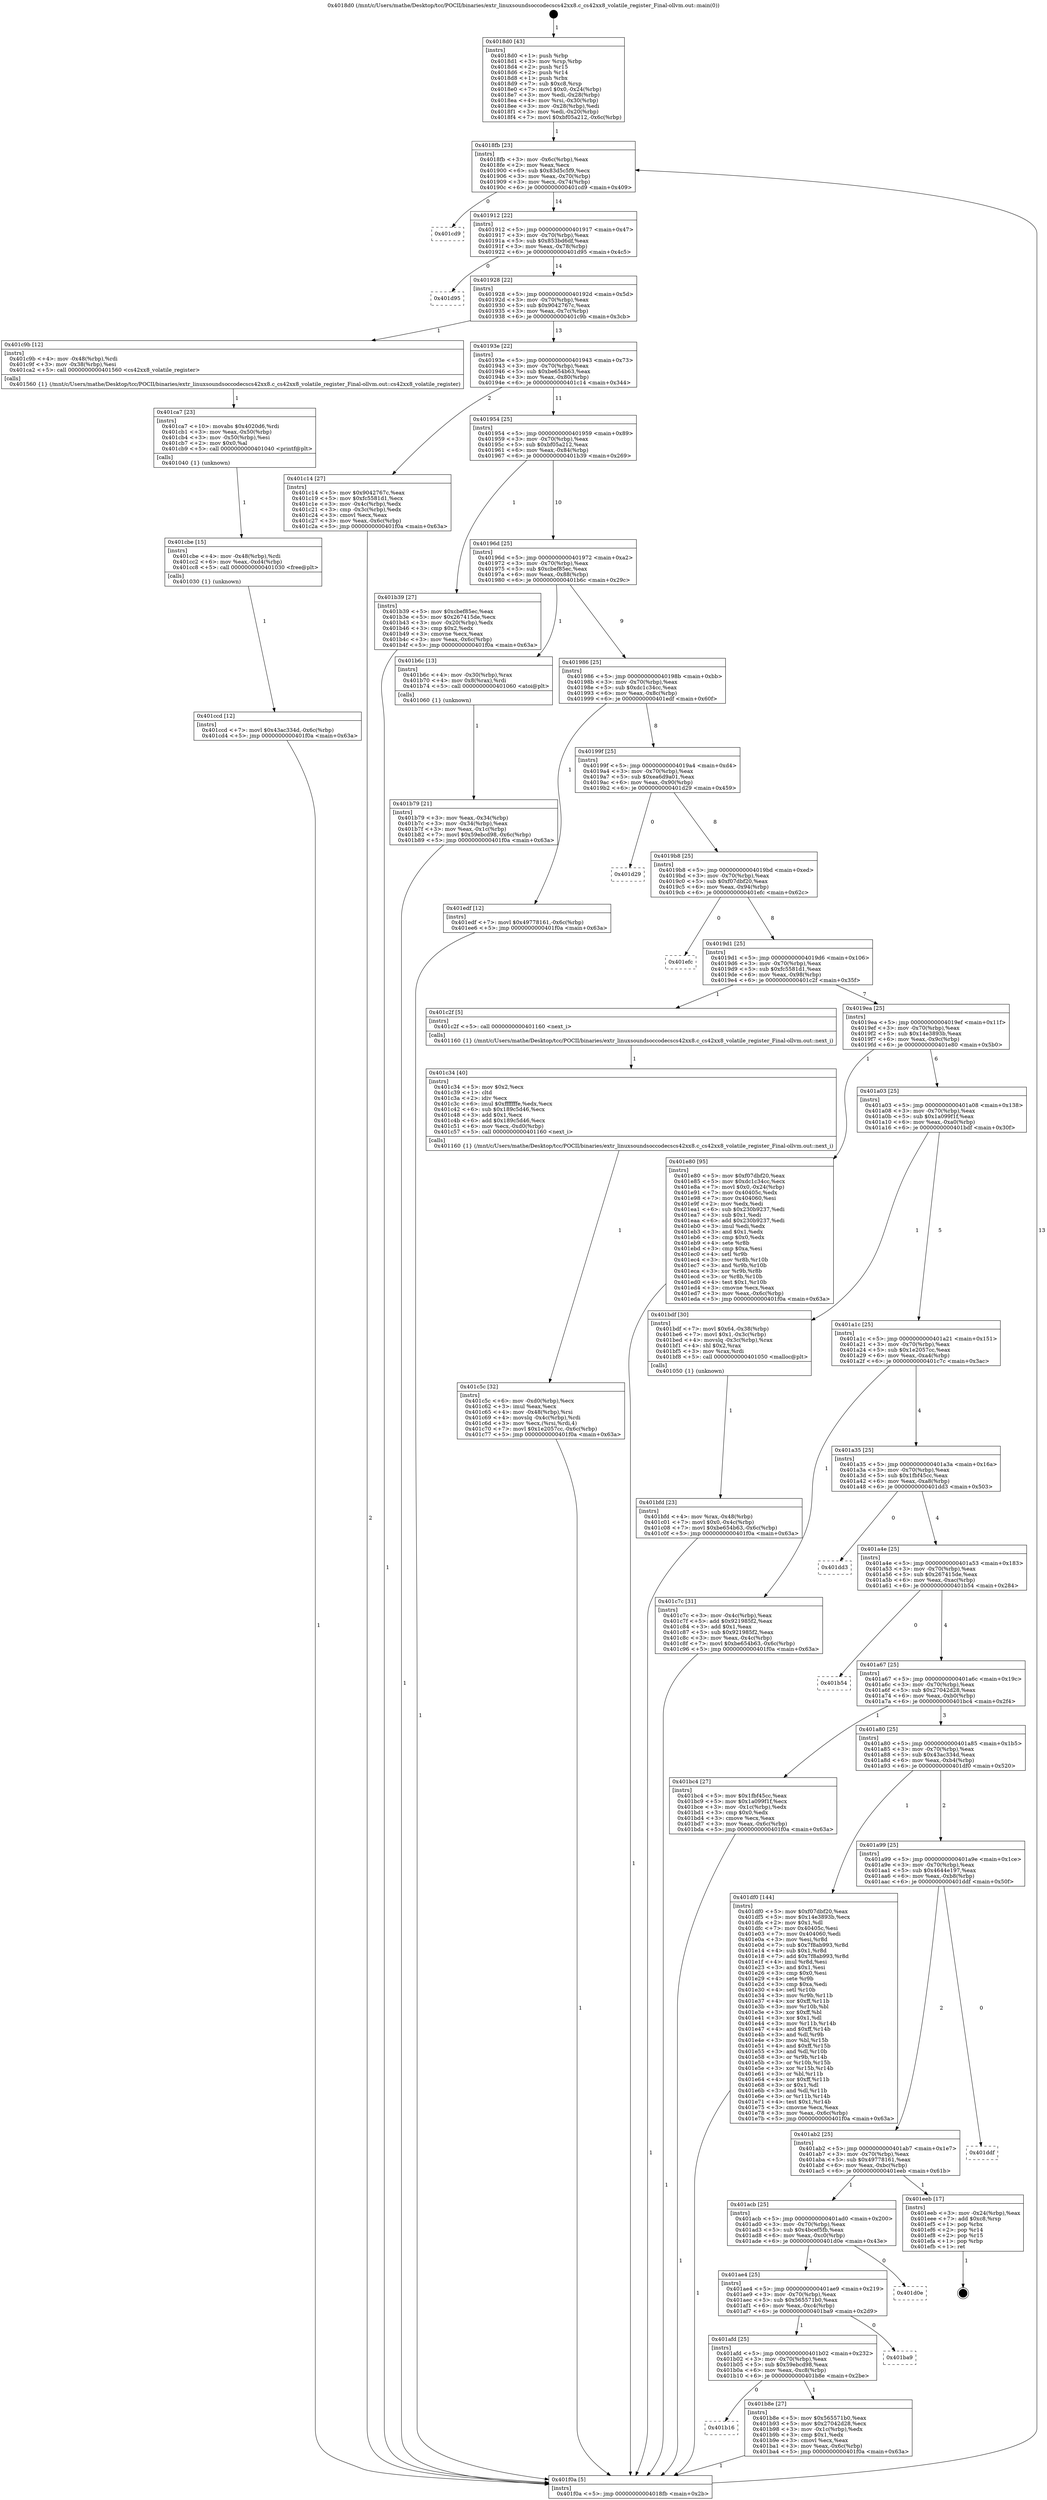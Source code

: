 digraph "0x4018d0" {
  label = "0x4018d0 (/mnt/c/Users/mathe/Desktop/tcc/POCII/binaries/extr_linuxsoundsoccodecscs42xx8.c_cs42xx8_volatile_register_Final-ollvm.out::main(0))"
  labelloc = "t"
  node[shape=record]

  Entry [label="",width=0.3,height=0.3,shape=circle,fillcolor=black,style=filled]
  "0x4018fb" [label="{
     0x4018fb [23]\l
     | [instrs]\l
     &nbsp;&nbsp;0x4018fb \<+3\>: mov -0x6c(%rbp),%eax\l
     &nbsp;&nbsp;0x4018fe \<+2\>: mov %eax,%ecx\l
     &nbsp;&nbsp;0x401900 \<+6\>: sub $0x83d5c5f9,%ecx\l
     &nbsp;&nbsp;0x401906 \<+3\>: mov %eax,-0x70(%rbp)\l
     &nbsp;&nbsp;0x401909 \<+3\>: mov %ecx,-0x74(%rbp)\l
     &nbsp;&nbsp;0x40190c \<+6\>: je 0000000000401cd9 \<main+0x409\>\l
  }"]
  "0x401cd9" [label="{
     0x401cd9\l
  }", style=dashed]
  "0x401912" [label="{
     0x401912 [22]\l
     | [instrs]\l
     &nbsp;&nbsp;0x401912 \<+5\>: jmp 0000000000401917 \<main+0x47\>\l
     &nbsp;&nbsp;0x401917 \<+3\>: mov -0x70(%rbp),%eax\l
     &nbsp;&nbsp;0x40191a \<+5\>: sub $0x853bd6df,%eax\l
     &nbsp;&nbsp;0x40191f \<+3\>: mov %eax,-0x78(%rbp)\l
     &nbsp;&nbsp;0x401922 \<+6\>: je 0000000000401d95 \<main+0x4c5\>\l
  }"]
  Exit [label="",width=0.3,height=0.3,shape=circle,fillcolor=black,style=filled,peripheries=2]
  "0x401d95" [label="{
     0x401d95\l
  }", style=dashed]
  "0x401928" [label="{
     0x401928 [22]\l
     | [instrs]\l
     &nbsp;&nbsp;0x401928 \<+5\>: jmp 000000000040192d \<main+0x5d\>\l
     &nbsp;&nbsp;0x40192d \<+3\>: mov -0x70(%rbp),%eax\l
     &nbsp;&nbsp;0x401930 \<+5\>: sub $0x9042767c,%eax\l
     &nbsp;&nbsp;0x401935 \<+3\>: mov %eax,-0x7c(%rbp)\l
     &nbsp;&nbsp;0x401938 \<+6\>: je 0000000000401c9b \<main+0x3cb\>\l
  }"]
  "0x401ccd" [label="{
     0x401ccd [12]\l
     | [instrs]\l
     &nbsp;&nbsp;0x401ccd \<+7\>: movl $0x43ac334d,-0x6c(%rbp)\l
     &nbsp;&nbsp;0x401cd4 \<+5\>: jmp 0000000000401f0a \<main+0x63a\>\l
  }"]
  "0x401c9b" [label="{
     0x401c9b [12]\l
     | [instrs]\l
     &nbsp;&nbsp;0x401c9b \<+4\>: mov -0x48(%rbp),%rdi\l
     &nbsp;&nbsp;0x401c9f \<+3\>: mov -0x38(%rbp),%esi\l
     &nbsp;&nbsp;0x401ca2 \<+5\>: call 0000000000401560 \<cs42xx8_volatile_register\>\l
     | [calls]\l
     &nbsp;&nbsp;0x401560 \{1\} (/mnt/c/Users/mathe/Desktop/tcc/POCII/binaries/extr_linuxsoundsoccodecscs42xx8.c_cs42xx8_volatile_register_Final-ollvm.out::cs42xx8_volatile_register)\l
  }"]
  "0x40193e" [label="{
     0x40193e [22]\l
     | [instrs]\l
     &nbsp;&nbsp;0x40193e \<+5\>: jmp 0000000000401943 \<main+0x73\>\l
     &nbsp;&nbsp;0x401943 \<+3\>: mov -0x70(%rbp),%eax\l
     &nbsp;&nbsp;0x401946 \<+5\>: sub $0xbe654b63,%eax\l
     &nbsp;&nbsp;0x40194b \<+3\>: mov %eax,-0x80(%rbp)\l
     &nbsp;&nbsp;0x40194e \<+6\>: je 0000000000401c14 \<main+0x344\>\l
  }"]
  "0x401cbe" [label="{
     0x401cbe [15]\l
     | [instrs]\l
     &nbsp;&nbsp;0x401cbe \<+4\>: mov -0x48(%rbp),%rdi\l
     &nbsp;&nbsp;0x401cc2 \<+6\>: mov %eax,-0xd4(%rbp)\l
     &nbsp;&nbsp;0x401cc8 \<+5\>: call 0000000000401030 \<free@plt\>\l
     | [calls]\l
     &nbsp;&nbsp;0x401030 \{1\} (unknown)\l
  }"]
  "0x401c14" [label="{
     0x401c14 [27]\l
     | [instrs]\l
     &nbsp;&nbsp;0x401c14 \<+5\>: mov $0x9042767c,%eax\l
     &nbsp;&nbsp;0x401c19 \<+5\>: mov $0xfc5581d1,%ecx\l
     &nbsp;&nbsp;0x401c1e \<+3\>: mov -0x4c(%rbp),%edx\l
     &nbsp;&nbsp;0x401c21 \<+3\>: cmp -0x3c(%rbp),%edx\l
     &nbsp;&nbsp;0x401c24 \<+3\>: cmovl %ecx,%eax\l
     &nbsp;&nbsp;0x401c27 \<+3\>: mov %eax,-0x6c(%rbp)\l
     &nbsp;&nbsp;0x401c2a \<+5\>: jmp 0000000000401f0a \<main+0x63a\>\l
  }"]
  "0x401954" [label="{
     0x401954 [25]\l
     | [instrs]\l
     &nbsp;&nbsp;0x401954 \<+5\>: jmp 0000000000401959 \<main+0x89\>\l
     &nbsp;&nbsp;0x401959 \<+3\>: mov -0x70(%rbp),%eax\l
     &nbsp;&nbsp;0x40195c \<+5\>: sub $0xbf05a212,%eax\l
     &nbsp;&nbsp;0x401961 \<+6\>: mov %eax,-0x84(%rbp)\l
     &nbsp;&nbsp;0x401967 \<+6\>: je 0000000000401b39 \<main+0x269\>\l
  }"]
  "0x401ca7" [label="{
     0x401ca7 [23]\l
     | [instrs]\l
     &nbsp;&nbsp;0x401ca7 \<+10\>: movabs $0x4020d6,%rdi\l
     &nbsp;&nbsp;0x401cb1 \<+3\>: mov %eax,-0x50(%rbp)\l
     &nbsp;&nbsp;0x401cb4 \<+3\>: mov -0x50(%rbp),%esi\l
     &nbsp;&nbsp;0x401cb7 \<+2\>: mov $0x0,%al\l
     &nbsp;&nbsp;0x401cb9 \<+5\>: call 0000000000401040 \<printf@plt\>\l
     | [calls]\l
     &nbsp;&nbsp;0x401040 \{1\} (unknown)\l
  }"]
  "0x401b39" [label="{
     0x401b39 [27]\l
     | [instrs]\l
     &nbsp;&nbsp;0x401b39 \<+5\>: mov $0xcbef85ec,%eax\l
     &nbsp;&nbsp;0x401b3e \<+5\>: mov $0x267415de,%ecx\l
     &nbsp;&nbsp;0x401b43 \<+3\>: mov -0x20(%rbp),%edx\l
     &nbsp;&nbsp;0x401b46 \<+3\>: cmp $0x2,%edx\l
     &nbsp;&nbsp;0x401b49 \<+3\>: cmovne %ecx,%eax\l
     &nbsp;&nbsp;0x401b4c \<+3\>: mov %eax,-0x6c(%rbp)\l
     &nbsp;&nbsp;0x401b4f \<+5\>: jmp 0000000000401f0a \<main+0x63a\>\l
  }"]
  "0x40196d" [label="{
     0x40196d [25]\l
     | [instrs]\l
     &nbsp;&nbsp;0x40196d \<+5\>: jmp 0000000000401972 \<main+0xa2\>\l
     &nbsp;&nbsp;0x401972 \<+3\>: mov -0x70(%rbp),%eax\l
     &nbsp;&nbsp;0x401975 \<+5\>: sub $0xcbef85ec,%eax\l
     &nbsp;&nbsp;0x40197a \<+6\>: mov %eax,-0x88(%rbp)\l
     &nbsp;&nbsp;0x401980 \<+6\>: je 0000000000401b6c \<main+0x29c\>\l
  }"]
  "0x401f0a" [label="{
     0x401f0a [5]\l
     | [instrs]\l
     &nbsp;&nbsp;0x401f0a \<+5\>: jmp 00000000004018fb \<main+0x2b\>\l
  }"]
  "0x4018d0" [label="{
     0x4018d0 [43]\l
     | [instrs]\l
     &nbsp;&nbsp;0x4018d0 \<+1\>: push %rbp\l
     &nbsp;&nbsp;0x4018d1 \<+3\>: mov %rsp,%rbp\l
     &nbsp;&nbsp;0x4018d4 \<+2\>: push %r15\l
     &nbsp;&nbsp;0x4018d6 \<+2\>: push %r14\l
     &nbsp;&nbsp;0x4018d8 \<+1\>: push %rbx\l
     &nbsp;&nbsp;0x4018d9 \<+7\>: sub $0xc8,%rsp\l
     &nbsp;&nbsp;0x4018e0 \<+7\>: movl $0x0,-0x24(%rbp)\l
     &nbsp;&nbsp;0x4018e7 \<+3\>: mov %edi,-0x28(%rbp)\l
     &nbsp;&nbsp;0x4018ea \<+4\>: mov %rsi,-0x30(%rbp)\l
     &nbsp;&nbsp;0x4018ee \<+3\>: mov -0x28(%rbp),%edi\l
     &nbsp;&nbsp;0x4018f1 \<+3\>: mov %edi,-0x20(%rbp)\l
     &nbsp;&nbsp;0x4018f4 \<+7\>: movl $0xbf05a212,-0x6c(%rbp)\l
  }"]
  "0x401c5c" [label="{
     0x401c5c [32]\l
     | [instrs]\l
     &nbsp;&nbsp;0x401c5c \<+6\>: mov -0xd0(%rbp),%ecx\l
     &nbsp;&nbsp;0x401c62 \<+3\>: imul %eax,%ecx\l
     &nbsp;&nbsp;0x401c65 \<+4\>: mov -0x48(%rbp),%rsi\l
     &nbsp;&nbsp;0x401c69 \<+4\>: movslq -0x4c(%rbp),%rdi\l
     &nbsp;&nbsp;0x401c6d \<+3\>: mov %ecx,(%rsi,%rdi,4)\l
     &nbsp;&nbsp;0x401c70 \<+7\>: movl $0x1e2057cc,-0x6c(%rbp)\l
     &nbsp;&nbsp;0x401c77 \<+5\>: jmp 0000000000401f0a \<main+0x63a\>\l
  }"]
  "0x401b6c" [label="{
     0x401b6c [13]\l
     | [instrs]\l
     &nbsp;&nbsp;0x401b6c \<+4\>: mov -0x30(%rbp),%rax\l
     &nbsp;&nbsp;0x401b70 \<+4\>: mov 0x8(%rax),%rdi\l
     &nbsp;&nbsp;0x401b74 \<+5\>: call 0000000000401060 \<atoi@plt\>\l
     | [calls]\l
     &nbsp;&nbsp;0x401060 \{1\} (unknown)\l
  }"]
  "0x401986" [label="{
     0x401986 [25]\l
     | [instrs]\l
     &nbsp;&nbsp;0x401986 \<+5\>: jmp 000000000040198b \<main+0xbb\>\l
     &nbsp;&nbsp;0x40198b \<+3\>: mov -0x70(%rbp),%eax\l
     &nbsp;&nbsp;0x40198e \<+5\>: sub $0xdc1c34cc,%eax\l
     &nbsp;&nbsp;0x401993 \<+6\>: mov %eax,-0x8c(%rbp)\l
     &nbsp;&nbsp;0x401999 \<+6\>: je 0000000000401edf \<main+0x60f\>\l
  }"]
  "0x401b79" [label="{
     0x401b79 [21]\l
     | [instrs]\l
     &nbsp;&nbsp;0x401b79 \<+3\>: mov %eax,-0x34(%rbp)\l
     &nbsp;&nbsp;0x401b7c \<+3\>: mov -0x34(%rbp),%eax\l
     &nbsp;&nbsp;0x401b7f \<+3\>: mov %eax,-0x1c(%rbp)\l
     &nbsp;&nbsp;0x401b82 \<+7\>: movl $0x59ebcd98,-0x6c(%rbp)\l
     &nbsp;&nbsp;0x401b89 \<+5\>: jmp 0000000000401f0a \<main+0x63a\>\l
  }"]
  "0x401c34" [label="{
     0x401c34 [40]\l
     | [instrs]\l
     &nbsp;&nbsp;0x401c34 \<+5\>: mov $0x2,%ecx\l
     &nbsp;&nbsp;0x401c39 \<+1\>: cltd\l
     &nbsp;&nbsp;0x401c3a \<+2\>: idiv %ecx\l
     &nbsp;&nbsp;0x401c3c \<+6\>: imul $0xfffffffe,%edx,%ecx\l
     &nbsp;&nbsp;0x401c42 \<+6\>: sub $0x189c5d46,%ecx\l
     &nbsp;&nbsp;0x401c48 \<+3\>: add $0x1,%ecx\l
     &nbsp;&nbsp;0x401c4b \<+6\>: add $0x189c5d46,%ecx\l
     &nbsp;&nbsp;0x401c51 \<+6\>: mov %ecx,-0xd0(%rbp)\l
     &nbsp;&nbsp;0x401c57 \<+5\>: call 0000000000401160 \<next_i\>\l
     | [calls]\l
     &nbsp;&nbsp;0x401160 \{1\} (/mnt/c/Users/mathe/Desktop/tcc/POCII/binaries/extr_linuxsoundsoccodecscs42xx8.c_cs42xx8_volatile_register_Final-ollvm.out::next_i)\l
  }"]
  "0x401edf" [label="{
     0x401edf [12]\l
     | [instrs]\l
     &nbsp;&nbsp;0x401edf \<+7\>: movl $0x49778161,-0x6c(%rbp)\l
     &nbsp;&nbsp;0x401ee6 \<+5\>: jmp 0000000000401f0a \<main+0x63a\>\l
  }"]
  "0x40199f" [label="{
     0x40199f [25]\l
     | [instrs]\l
     &nbsp;&nbsp;0x40199f \<+5\>: jmp 00000000004019a4 \<main+0xd4\>\l
     &nbsp;&nbsp;0x4019a4 \<+3\>: mov -0x70(%rbp),%eax\l
     &nbsp;&nbsp;0x4019a7 \<+5\>: sub $0xea6d9a01,%eax\l
     &nbsp;&nbsp;0x4019ac \<+6\>: mov %eax,-0x90(%rbp)\l
     &nbsp;&nbsp;0x4019b2 \<+6\>: je 0000000000401d29 \<main+0x459\>\l
  }"]
  "0x401bfd" [label="{
     0x401bfd [23]\l
     | [instrs]\l
     &nbsp;&nbsp;0x401bfd \<+4\>: mov %rax,-0x48(%rbp)\l
     &nbsp;&nbsp;0x401c01 \<+7\>: movl $0x0,-0x4c(%rbp)\l
     &nbsp;&nbsp;0x401c08 \<+7\>: movl $0xbe654b63,-0x6c(%rbp)\l
     &nbsp;&nbsp;0x401c0f \<+5\>: jmp 0000000000401f0a \<main+0x63a\>\l
  }"]
  "0x401d29" [label="{
     0x401d29\l
  }", style=dashed]
  "0x4019b8" [label="{
     0x4019b8 [25]\l
     | [instrs]\l
     &nbsp;&nbsp;0x4019b8 \<+5\>: jmp 00000000004019bd \<main+0xed\>\l
     &nbsp;&nbsp;0x4019bd \<+3\>: mov -0x70(%rbp),%eax\l
     &nbsp;&nbsp;0x4019c0 \<+5\>: sub $0xf07dbf20,%eax\l
     &nbsp;&nbsp;0x4019c5 \<+6\>: mov %eax,-0x94(%rbp)\l
     &nbsp;&nbsp;0x4019cb \<+6\>: je 0000000000401efc \<main+0x62c\>\l
  }"]
  "0x401b16" [label="{
     0x401b16\l
  }", style=dashed]
  "0x401efc" [label="{
     0x401efc\l
  }", style=dashed]
  "0x4019d1" [label="{
     0x4019d1 [25]\l
     | [instrs]\l
     &nbsp;&nbsp;0x4019d1 \<+5\>: jmp 00000000004019d6 \<main+0x106\>\l
     &nbsp;&nbsp;0x4019d6 \<+3\>: mov -0x70(%rbp),%eax\l
     &nbsp;&nbsp;0x4019d9 \<+5\>: sub $0xfc5581d1,%eax\l
     &nbsp;&nbsp;0x4019de \<+6\>: mov %eax,-0x98(%rbp)\l
     &nbsp;&nbsp;0x4019e4 \<+6\>: je 0000000000401c2f \<main+0x35f\>\l
  }"]
  "0x401b8e" [label="{
     0x401b8e [27]\l
     | [instrs]\l
     &nbsp;&nbsp;0x401b8e \<+5\>: mov $0x565571b0,%eax\l
     &nbsp;&nbsp;0x401b93 \<+5\>: mov $0x27042d28,%ecx\l
     &nbsp;&nbsp;0x401b98 \<+3\>: mov -0x1c(%rbp),%edx\l
     &nbsp;&nbsp;0x401b9b \<+3\>: cmp $0x1,%edx\l
     &nbsp;&nbsp;0x401b9e \<+3\>: cmovl %ecx,%eax\l
     &nbsp;&nbsp;0x401ba1 \<+3\>: mov %eax,-0x6c(%rbp)\l
     &nbsp;&nbsp;0x401ba4 \<+5\>: jmp 0000000000401f0a \<main+0x63a\>\l
  }"]
  "0x401c2f" [label="{
     0x401c2f [5]\l
     | [instrs]\l
     &nbsp;&nbsp;0x401c2f \<+5\>: call 0000000000401160 \<next_i\>\l
     | [calls]\l
     &nbsp;&nbsp;0x401160 \{1\} (/mnt/c/Users/mathe/Desktop/tcc/POCII/binaries/extr_linuxsoundsoccodecscs42xx8.c_cs42xx8_volatile_register_Final-ollvm.out::next_i)\l
  }"]
  "0x4019ea" [label="{
     0x4019ea [25]\l
     | [instrs]\l
     &nbsp;&nbsp;0x4019ea \<+5\>: jmp 00000000004019ef \<main+0x11f\>\l
     &nbsp;&nbsp;0x4019ef \<+3\>: mov -0x70(%rbp),%eax\l
     &nbsp;&nbsp;0x4019f2 \<+5\>: sub $0x14e3893b,%eax\l
     &nbsp;&nbsp;0x4019f7 \<+6\>: mov %eax,-0x9c(%rbp)\l
     &nbsp;&nbsp;0x4019fd \<+6\>: je 0000000000401e80 \<main+0x5b0\>\l
  }"]
  "0x401afd" [label="{
     0x401afd [25]\l
     | [instrs]\l
     &nbsp;&nbsp;0x401afd \<+5\>: jmp 0000000000401b02 \<main+0x232\>\l
     &nbsp;&nbsp;0x401b02 \<+3\>: mov -0x70(%rbp),%eax\l
     &nbsp;&nbsp;0x401b05 \<+5\>: sub $0x59ebcd98,%eax\l
     &nbsp;&nbsp;0x401b0a \<+6\>: mov %eax,-0xc8(%rbp)\l
     &nbsp;&nbsp;0x401b10 \<+6\>: je 0000000000401b8e \<main+0x2be\>\l
  }"]
  "0x401e80" [label="{
     0x401e80 [95]\l
     | [instrs]\l
     &nbsp;&nbsp;0x401e80 \<+5\>: mov $0xf07dbf20,%eax\l
     &nbsp;&nbsp;0x401e85 \<+5\>: mov $0xdc1c34cc,%ecx\l
     &nbsp;&nbsp;0x401e8a \<+7\>: movl $0x0,-0x24(%rbp)\l
     &nbsp;&nbsp;0x401e91 \<+7\>: mov 0x40405c,%edx\l
     &nbsp;&nbsp;0x401e98 \<+7\>: mov 0x404060,%esi\l
     &nbsp;&nbsp;0x401e9f \<+2\>: mov %edx,%edi\l
     &nbsp;&nbsp;0x401ea1 \<+6\>: sub $0x230b9237,%edi\l
     &nbsp;&nbsp;0x401ea7 \<+3\>: sub $0x1,%edi\l
     &nbsp;&nbsp;0x401eaa \<+6\>: add $0x230b9237,%edi\l
     &nbsp;&nbsp;0x401eb0 \<+3\>: imul %edi,%edx\l
     &nbsp;&nbsp;0x401eb3 \<+3\>: and $0x1,%edx\l
     &nbsp;&nbsp;0x401eb6 \<+3\>: cmp $0x0,%edx\l
     &nbsp;&nbsp;0x401eb9 \<+4\>: sete %r8b\l
     &nbsp;&nbsp;0x401ebd \<+3\>: cmp $0xa,%esi\l
     &nbsp;&nbsp;0x401ec0 \<+4\>: setl %r9b\l
     &nbsp;&nbsp;0x401ec4 \<+3\>: mov %r8b,%r10b\l
     &nbsp;&nbsp;0x401ec7 \<+3\>: and %r9b,%r10b\l
     &nbsp;&nbsp;0x401eca \<+3\>: xor %r9b,%r8b\l
     &nbsp;&nbsp;0x401ecd \<+3\>: or %r8b,%r10b\l
     &nbsp;&nbsp;0x401ed0 \<+4\>: test $0x1,%r10b\l
     &nbsp;&nbsp;0x401ed4 \<+3\>: cmovne %ecx,%eax\l
     &nbsp;&nbsp;0x401ed7 \<+3\>: mov %eax,-0x6c(%rbp)\l
     &nbsp;&nbsp;0x401eda \<+5\>: jmp 0000000000401f0a \<main+0x63a\>\l
  }"]
  "0x401a03" [label="{
     0x401a03 [25]\l
     | [instrs]\l
     &nbsp;&nbsp;0x401a03 \<+5\>: jmp 0000000000401a08 \<main+0x138\>\l
     &nbsp;&nbsp;0x401a08 \<+3\>: mov -0x70(%rbp),%eax\l
     &nbsp;&nbsp;0x401a0b \<+5\>: sub $0x1a099f1f,%eax\l
     &nbsp;&nbsp;0x401a10 \<+6\>: mov %eax,-0xa0(%rbp)\l
     &nbsp;&nbsp;0x401a16 \<+6\>: je 0000000000401bdf \<main+0x30f\>\l
  }"]
  "0x401ba9" [label="{
     0x401ba9\l
  }", style=dashed]
  "0x401bdf" [label="{
     0x401bdf [30]\l
     | [instrs]\l
     &nbsp;&nbsp;0x401bdf \<+7\>: movl $0x64,-0x38(%rbp)\l
     &nbsp;&nbsp;0x401be6 \<+7\>: movl $0x1,-0x3c(%rbp)\l
     &nbsp;&nbsp;0x401bed \<+4\>: movslq -0x3c(%rbp),%rax\l
     &nbsp;&nbsp;0x401bf1 \<+4\>: shl $0x2,%rax\l
     &nbsp;&nbsp;0x401bf5 \<+3\>: mov %rax,%rdi\l
     &nbsp;&nbsp;0x401bf8 \<+5\>: call 0000000000401050 \<malloc@plt\>\l
     | [calls]\l
     &nbsp;&nbsp;0x401050 \{1\} (unknown)\l
  }"]
  "0x401a1c" [label="{
     0x401a1c [25]\l
     | [instrs]\l
     &nbsp;&nbsp;0x401a1c \<+5\>: jmp 0000000000401a21 \<main+0x151\>\l
     &nbsp;&nbsp;0x401a21 \<+3\>: mov -0x70(%rbp),%eax\l
     &nbsp;&nbsp;0x401a24 \<+5\>: sub $0x1e2057cc,%eax\l
     &nbsp;&nbsp;0x401a29 \<+6\>: mov %eax,-0xa4(%rbp)\l
     &nbsp;&nbsp;0x401a2f \<+6\>: je 0000000000401c7c \<main+0x3ac\>\l
  }"]
  "0x401ae4" [label="{
     0x401ae4 [25]\l
     | [instrs]\l
     &nbsp;&nbsp;0x401ae4 \<+5\>: jmp 0000000000401ae9 \<main+0x219\>\l
     &nbsp;&nbsp;0x401ae9 \<+3\>: mov -0x70(%rbp),%eax\l
     &nbsp;&nbsp;0x401aec \<+5\>: sub $0x565571b0,%eax\l
     &nbsp;&nbsp;0x401af1 \<+6\>: mov %eax,-0xc4(%rbp)\l
     &nbsp;&nbsp;0x401af7 \<+6\>: je 0000000000401ba9 \<main+0x2d9\>\l
  }"]
  "0x401c7c" [label="{
     0x401c7c [31]\l
     | [instrs]\l
     &nbsp;&nbsp;0x401c7c \<+3\>: mov -0x4c(%rbp),%eax\l
     &nbsp;&nbsp;0x401c7f \<+5\>: add $0x921985f2,%eax\l
     &nbsp;&nbsp;0x401c84 \<+3\>: add $0x1,%eax\l
     &nbsp;&nbsp;0x401c87 \<+5\>: sub $0x921985f2,%eax\l
     &nbsp;&nbsp;0x401c8c \<+3\>: mov %eax,-0x4c(%rbp)\l
     &nbsp;&nbsp;0x401c8f \<+7\>: movl $0xbe654b63,-0x6c(%rbp)\l
     &nbsp;&nbsp;0x401c96 \<+5\>: jmp 0000000000401f0a \<main+0x63a\>\l
  }"]
  "0x401a35" [label="{
     0x401a35 [25]\l
     | [instrs]\l
     &nbsp;&nbsp;0x401a35 \<+5\>: jmp 0000000000401a3a \<main+0x16a\>\l
     &nbsp;&nbsp;0x401a3a \<+3\>: mov -0x70(%rbp),%eax\l
     &nbsp;&nbsp;0x401a3d \<+5\>: sub $0x1fbf45cc,%eax\l
     &nbsp;&nbsp;0x401a42 \<+6\>: mov %eax,-0xa8(%rbp)\l
     &nbsp;&nbsp;0x401a48 \<+6\>: je 0000000000401dd3 \<main+0x503\>\l
  }"]
  "0x401d0e" [label="{
     0x401d0e\l
  }", style=dashed]
  "0x401dd3" [label="{
     0x401dd3\l
  }", style=dashed]
  "0x401a4e" [label="{
     0x401a4e [25]\l
     | [instrs]\l
     &nbsp;&nbsp;0x401a4e \<+5\>: jmp 0000000000401a53 \<main+0x183\>\l
     &nbsp;&nbsp;0x401a53 \<+3\>: mov -0x70(%rbp),%eax\l
     &nbsp;&nbsp;0x401a56 \<+5\>: sub $0x267415de,%eax\l
     &nbsp;&nbsp;0x401a5b \<+6\>: mov %eax,-0xac(%rbp)\l
     &nbsp;&nbsp;0x401a61 \<+6\>: je 0000000000401b54 \<main+0x284\>\l
  }"]
  "0x401acb" [label="{
     0x401acb [25]\l
     | [instrs]\l
     &nbsp;&nbsp;0x401acb \<+5\>: jmp 0000000000401ad0 \<main+0x200\>\l
     &nbsp;&nbsp;0x401ad0 \<+3\>: mov -0x70(%rbp),%eax\l
     &nbsp;&nbsp;0x401ad3 \<+5\>: sub $0x4bcef5fb,%eax\l
     &nbsp;&nbsp;0x401ad8 \<+6\>: mov %eax,-0xc0(%rbp)\l
     &nbsp;&nbsp;0x401ade \<+6\>: je 0000000000401d0e \<main+0x43e\>\l
  }"]
  "0x401b54" [label="{
     0x401b54\l
  }", style=dashed]
  "0x401a67" [label="{
     0x401a67 [25]\l
     | [instrs]\l
     &nbsp;&nbsp;0x401a67 \<+5\>: jmp 0000000000401a6c \<main+0x19c\>\l
     &nbsp;&nbsp;0x401a6c \<+3\>: mov -0x70(%rbp),%eax\l
     &nbsp;&nbsp;0x401a6f \<+5\>: sub $0x27042d28,%eax\l
     &nbsp;&nbsp;0x401a74 \<+6\>: mov %eax,-0xb0(%rbp)\l
     &nbsp;&nbsp;0x401a7a \<+6\>: je 0000000000401bc4 \<main+0x2f4\>\l
  }"]
  "0x401eeb" [label="{
     0x401eeb [17]\l
     | [instrs]\l
     &nbsp;&nbsp;0x401eeb \<+3\>: mov -0x24(%rbp),%eax\l
     &nbsp;&nbsp;0x401eee \<+7\>: add $0xc8,%rsp\l
     &nbsp;&nbsp;0x401ef5 \<+1\>: pop %rbx\l
     &nbsp;&nbsp;0x401ef6 \<+2\>: pop %r14\l
     &nbsp;&nbsp;0x401ef8 \<+2\>: pop %r15\l
     &nbsp;&nbsp;0x401efa \<+1\>: pop %rbp\l
     &nbsp;&nbsp;0x401efb \<+1\>: ret\l
  }"]
  "0x401bc4" [label="{
     0x401bc4 [27]\l
     | [instrs]\l
     &nbsp;&nbsp;0x401bc4 \<+5\>: mov $0x1fbf45cc,%eax\l
     &nbsp;&nbsp;0x401bc9 \<+5\>: mov $0x1a099f1f,%ecx\l
     &nbsp;&nbsp;0x401bce \<+3\>: mov -0x1c(%rbp),%edx\l
     &nbsp;&nbsp;0x401bd1 \<+3\>: cmp $0x0,%edx\l
     &nbsp;&nbsp;0x401bd4 \<+3\>: cmove %ecx,%eax\l
     &nbsp;&nbsp;0x401bd7 \<+3\>: mov %eax,-0x6c(%rbp)\l
     &nbsp;&nbsp;0x401bda \<+5\>: jmp 0000000000401f0a \<main+0x63a\>\l
  }"]
  "0x401a80" [label="{
     0x401a80 [25]\l
     | [instrs]\l
     &nbsp;&nbsp;0x401a80 \<+5\>: jmp 0000000000401a85 \<main+0x1b5\>\l
     &nbsp;&nbsp;0x401a85 \<+3\>: mov -0x70(%rbp),%eax\l
     &nbsp;&nbsp;0x401a88 \<+5\>: sub $0x43ac334d,%eax\l
     &nbsp;&nbsp;0x401a8d \<+6\>: mov %eax,-0xb4(%rbp)\l
     &nbsp;&nbsp;0x401a93 \<+6\>: je 0000000000401df0 \<main+0x520\>\l
  }"]
  "0x401ab2" [label="{
     0x401ab2 [25]\l
     | [instrs]\l
     &nbsp;&nbsp;0x401ab2 \<+5\>: jmp 0000000000401ab7 \<main+0x1e7\>\l
     &nbsp;&nbsp;0x401ab7 \<+3\>: mov -0x70(%rbp),%eax\l
     &nbsp;&nbsp;0x401aba \<+5\>: sub $0x49778161,%eax\l
     &nbsp;&nbsp;0x401abf \<+6\>: mov %eax,-0xbc(%rbp)\l
     &nbsp;&nbsp;0x401ac5 \<+6\>: je 0000000000401eeb \<main+0x61b\>\l
  }"]
  "0x401df0" [label="{
     0x401df0 [144]\l
     | [instrs]\l
     &nbsp;&nbsp;0x401df0 \<+5\>: mov $0xf07dbf20,%eax\l
     &nbsp;&nbsp;0x401df5 \<+5\>: mov $0x14e3893b,%ecx\l
     &nbsp;&nbsp;0x401dfa \<+2\>: mov $0x1,%dl\l
     &nbsp;&nbsp;0x401dfc \<+7\>: mov 0x40405c,%esi\l
     &nbsp;&nbsp;0x401e03 \<+7\>: mov 0x404060,%edi\l
     &nbsp;&nbsp;0x401e0a \<+3\>: mov %esi,%r8d\l
     &nbsp;&nbsp;0x401e0d \<+7\>: sub $0x7f8ab993,%r8d\l
     &nbsp;&nbsp;0x401e14 \<+4\>: sub $0x1,%r8d\l
     &nbsp;&nbsp;0x401e18 \<+7\>: add $0x7f8ab993,%r8d\l
     &nbsp;&nbsp;0x401e1f \<+4\>: imul %r8d,%esi\l
     &nbsp;&nbsp;0x401e23 \<+3\>: and $0x1,%esi\l
     &nbsp;&nbsp;0x401e26 \<+3\>: cmp $0x0,%esi\l
     &nbsp;&nbsp;0x401e29 \<+4\>: sete %r9b\l
     &nbsp;&nbsp;0x401e2d \<+3\>: cmp $0xa,%edi\l
     &nbsp;&nbsp;0x401e30 \<+4\>: setl %r10b\l
     &nbsp;&nbsp;0x401e34 \<+3\>: mov %r9b,%r11b\l
     &nbsp;&nbsp;0x401e37 \<+4\>: xor $0xff,%r11b\l
     &nbsp;&nbsp;0x401e3b \<+3\>: mov %r10b,%bl\l
     &nbsp;&nbsp;0x401e3e \<+3\>: xor $0xff,%bl\l
     &nbsp;&nbsp;0x401e41 \<+3\>: xor $0x1,%dl\l
     &nbsp;&nbsp;0x401e44 \<+3\>: mov %r11b,%r14b\l
     &nbsp;&nbsp;0x401e47 \<+4\>: and $0xff,%r14b\l
     &nbsp;&nbsp;0x401e4b \<+3\>: and %dl,%r9b\l
     &nbsp;&nbsp;0x401e4e \<+3\>: mov %bl,%r15b\l
     &nbsp;&nbsp;0x401e51 \<+4\>: and $0xff,%r15b\l
     &nbsp;&nbsp;0x401e55 \<+3\>: and %dl,%r10b\l
     &nbsp;&nbsp;0x401e58 \<+3\>: or %r9b,%r14b\l
     &nbsp;&nbsp;0x401e5b \<+3\>: or %r10b,%r15b\l
     &nbsp;&nbsp;0x401e5e \<+3\>: xor %r15b,%r14b\l
     &nbsp;&nbsp;0x401e61 \<+3\>: or %bl,%r11b\l
     &nbsp;&nbsp;0x401e64 \<+4\>: xor $0xff,%r11b\l
     &nbsp;&nbsp;0x401e68 \<+3\>: or $0x1,%dl\l
     &nbsp;&nbsp;0x401e6b \<+3\>: and %dl,%r11b\l
     &nbsp;&nbsp;0x401e6e \<+3\>: or %r11b,%r14b\l
     &nbsp;&nbsp;0x401e71 \<+4\>: test $0x1,%r14b\l
     &nbsp;&nbsp;0x401e75 \<+3\>: cmovne %ecx,%eax\l
     &nbsp;&nbsp;0x401e78 \<+3\>: mov %eax,-0x6c(%rbp)\l
     &nbsp;&nbsp;0x401e7b \<+5\>: jmp 0000000000401f0a \<main+0x63a\>\l
  }"]
  "0x401a99" [label="{
     0x401a99 [25]\l
     | [instrs]\l
     &nbsp;&nbsp;0x401a99 \<+5\>: jmp 0000000000401a9e \<main+0x1ce\>\l
     &nbsp;&nbsp;0x401a9e \<+3\>: mov -0x70(%rbp),%eax\l
     &nbsp;&nbsp;0x401aa1 \<+5\>: sub $0x4644e197,%eax\l
     &nbsp;&nbsp;0x401aa6 \<+6\>: mov %eax,-0xb8(%rbp)\l
     &nbsp;&nbsp;0x401aac \<+6\>: je 0000000000401ddf \<main+0x50f\>\l
  }"]
  "0x401ddf" [label="{
     0x401ddf\l
  }", style=dashed]
  Entry -> "0x4018d0" [label=" 1"]
  "0x4018fb" -> "0x401cd9" [label=" 0"]
  "0x4018fb" -> "0x401912" [label=" 14"]
  "0x401eeb" -> Exit [label=" 1"]
  "0x401912" -> "0x401d95" [label=" 0"]
  "0x401912" -> "0x401928" [label=" 14"]
  "0x401edf" -> "0x401f0a" [label=" 1"]
  "0x401928" -> "0x401c9b" [label=" 1"]
  "0x401928" -> "0x40193e" [label=" 13"]
  "0x401e80" -> "0x401f0a" [label=" 1"]
  "0x40193e" -> "0x401c14" [label=" 2"]
  "0x40193e" -> "0x401954" [label=" 11"]
  "0x401df0" -> "0x401f0a" [label=" 1"]
  "0x401954" -> "0x401b39" [label=" 1"]
  "0x401954" -> "0x40196d" [label=" 10"]
  "0x401b39" -> "0x401f0a" [label=" 1"]
  "0x4018d0" -> "0x4018fb" [label=" 1"]
  "0x401f0a" -> "0x4018fb" [label=" 13"]
  "0x401ccd" -> "0x401f0a" [label=" 1"]
  "0x40196d" -> "0x401b6c" [label=" 1"]
  "0x40196d" -> "0x401986" [label=" 9"]
  "0x401b6c" -> "0x401b79" [label=" 1"]
  "0x401b79" -> "0x401f0a" [label=" 1"]
  "0x401cbe" -> "0x401ccd" [label=" 1"]
  "0x401986" -> "0x401edf" [label=" 1"]
  "0x401986" -> "0x40199f" [label=" 8"]
  "0x401ca7" -> "0x401cbe" [label=" 1"]
  "0x40199f" -> "0x401d29" [label=" 0"]
  "0x40199f" -> "0x4019b8" [label=" 8"]
  "0x401c9b" -> "0x401ca7" [label=" 1"]
  "0x4019b8" -> "0x401efc" [label=" 0"]
  "0x4019b8" -> "0x4019d1" [label=" 8"]
  "0x401c7c" -> "0x401f0a" [label=" 1"]
  "0x4019d1" -> "0x401c2f" [label=" 1"]
  "0x4019d1" -> "0x4019ea" [label=" 7"]
  "0x401c5c" -> "0x401f0a" [label=" 1"]
  "0x4019ea" -> "0x401e80" [label=" 1"]
  "0x4019ea" -> "0x401a03" [label=" 6"]
  "0x401c2f" -> "0x401c34" [label=" 1"]
  "0x401a03" -> "0x401bdf" [label=" 1"]
  "0x401a03" -> "0x401a1c" [label=" 5"]
  "0x401c14" -> "0x401f0a" [label=" 2"]
  "0x401a1c" -> "0x401c7c" [label=" 1"]
  "0x401a1c" -> "0x401a35" [label=" 4"]
  "0x401bdf" -> "0x401bfd" [label=" 1"]
  "0x401a35" -> "0x401dd3" [label=" 0"]
  "0x401a35" -> "0x401a4e" [label=" 4"]
  "0x401bc4" -> "0x401f0a" [label=" 1"]
  "0x401a4e" -> "0x401b54" [label=" 0"]
  "0x401a4e" -> "0x401a67" [label=" 4"]
  "0x401afd" -> "0x401b16" [label=" 0"]
  "0x401a67" -> "0x401bc4" [label=" 1"]
  "0x401a67" -> "0x401a80" [label=" 3"]
  "0x401afd" -> "0x401b8e" [label=" 1"]
  "0x401a80" -> "0x401df0" [label=" 1"]
  "0x401a80" -> "0x401a99" [label=" 2"]
  "0x401ae4" -> "0x401afd" [label=" 1"]
  "0x401a99" -> "0x401ddf" [label=" 0"]
  "0x401a99" -> "0x401ab2" [label=" 2"]
  "0x401c34" -> "0x401c5c" [label=" 1"]
  "0x401ab2" -> "0x401eeb" [label=" 1"]
  "0x401ab2" -> "0x401acb" [label=" 1"]
  "0x401b8e" -> "0x401f0a" [label=" 1"]
  "0x401acb" -> "0x401d0e" [label=" 0"]
  "0x401acb" -> "0x401ae4" [label=" 1"]
  "0x401bfd" -> "0x401f0a" [label=" 1"]
  "0x401ae4" -> "0x401ba9" [label=" 0"]
}
